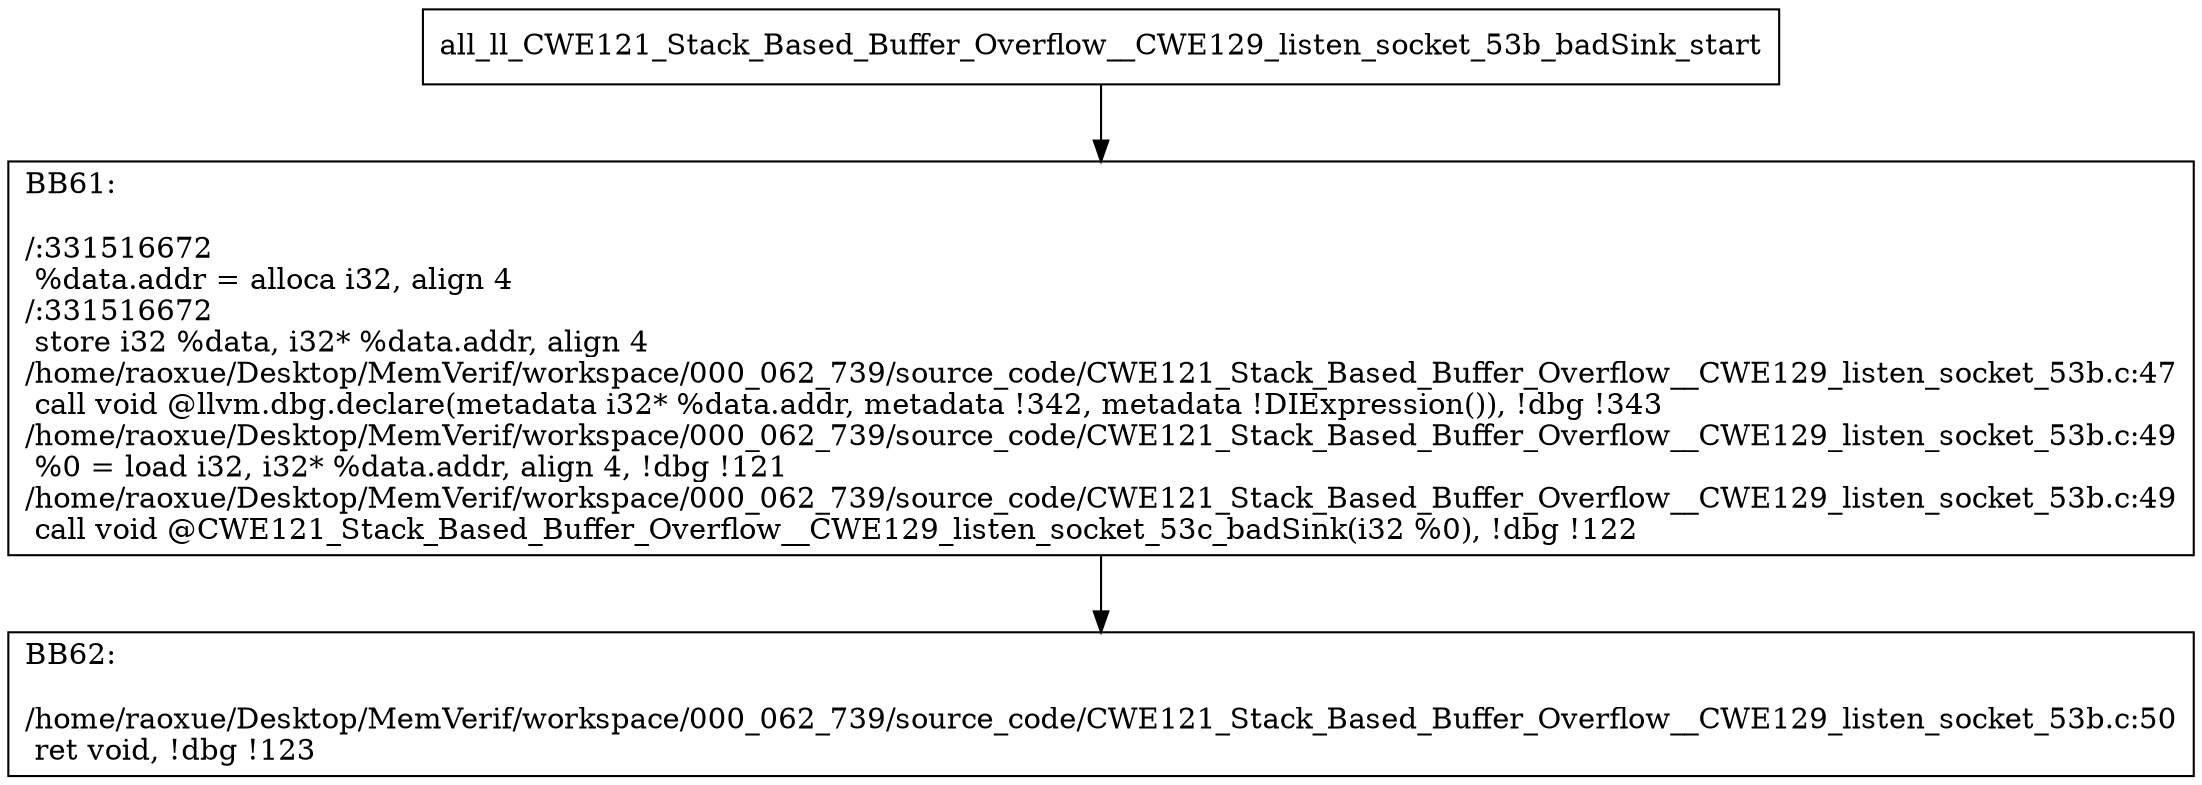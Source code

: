 digraph "CFG for'all_ll_CWE121_Stack_Based_Buffer_Overflow__CWE129_listen_socket_53b_badSink' function" {
	BBall_ll_CWE121_Stack_Based_Buffer_Overflow__CWE129_listen_socket_53b_badSink_start[shape=record,label="{all_ll_CWE121_Stack_Based_Buffer_Overflow__CWE129_listen_socket_53b_badSink_start}"];
	BBall_ll_CWE121_Stack_Based_Buffer_Overflow__CWE129_listen_socket_53b_badSink_start-> all_ll_CWE121_Stack_Based_Buffer_Overflow__CWE129_listen_socket_53b_badSinkBB61;
	all_ll_CWE121_Stack_Based_Buffer_Overflow__CWE129_listen_socket_53b_badSinkBB61 [shape=record, label="{BB61:\l\l/:331516672\l
  %data.addr = alloca i32, align 4\l
/:331516672\l
  store i32 %data, i32* %data.addr, align 4\l
/home/raoxue/Desktop/MemVerif/workspace/000_062_739/source_code/CWE121_Stack_Based_Buffer_Overflow__CWE129_listen_socket_53b.c:47\l
  call void @llvm.dbg.declare(metadata i32* %data.addr, metadata !342, metadata !DIExpression()), !dbg !343\l
/home/raoxue/Desktop/MemVerif/workspace/000_062_739/source_code/CWE121_Stack_Based_Buffer_Overflow__CWE129_listen_socket_53b.c:49\l
  %0 = load i32, i32* %data.addr, align 4, !dbg !121\l
/home/raoxue/Desktop/MemVerif/workspace/000_062_739/source_code/CWE121_Stack_Based_Buffer_Overflow__CWE129_listen_socket_53b.c:49\l
  call void @CWE121_Stack_Based_Buffer_Overflow__CWE129_listen_socket_53c_badSink(i32 %0), !dbg !122\l
}"];
	all_ll_CWE121_Stack_Based_Buffer_Overflow__CWE129_listen_socket_53b_badSinkBB61-> all_ll_CWE121_Stack_Based_Buffer_Overflow__CWE129_listen_socket_53b_badSinkBB62;
	all_ll_CWE121_Stack_Based_Buffer_Overflow__CWE129_listen_socket_53b_badSinkBB62 [shape=record, label="{BB62:\l\l/home/raoxue/Desktop/MemVerif/workspace/000_062_739/source_code/CWE121_Stack_Based_Buffer_Overflow__CWE129_listen_socket_53b.c:50\l
  ret void, !dbg !123\l
}"];
}
